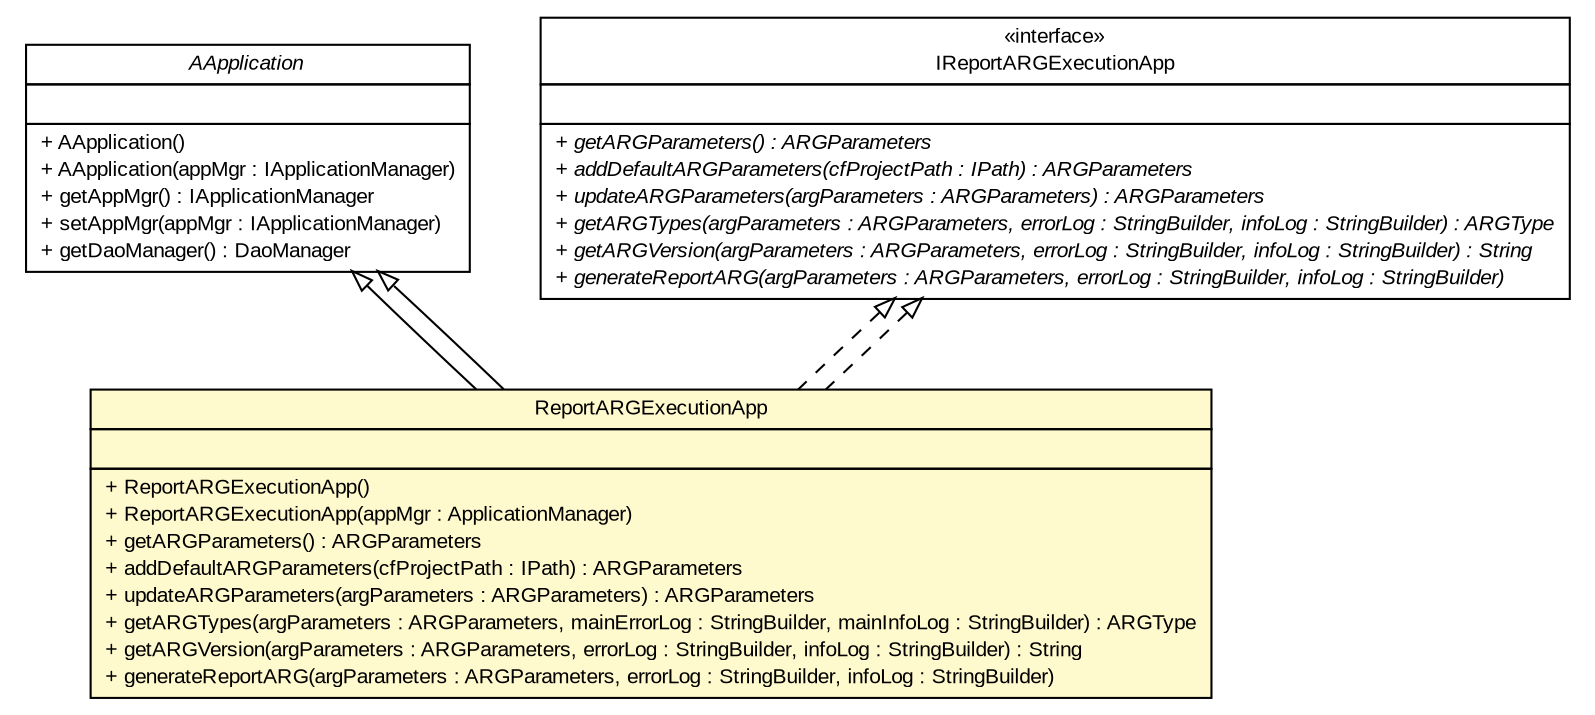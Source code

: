 #!/usr/local/bin/dot
#
# Class diagram 
# Generated by UMLGraph version R5_6-24-gf6e263 (http://www.umlgraph.org/)
#

digraph G {
	edge [fontname="arial",fontsize=10,labelfontname="arial",labelfontsize=10];
	node [fontname="arial",fontsize=10,shape=plaintext];
	nodesep=0.25;
	ranksep=0.5;
	// gov.sandia.cf.application.AApplication
	c375489 [label=<<table title="gov.sandia.cf.application.AApplication" border="0" cellborder="1" cellspacing="0" cellpadding="2" port="p" href="../AApplication.html">
		<tr><td><table border="0" cellspacing="0" cellpadding="1">
<tr><td align="center" balign="center"><font face="arial italic"> AApplication </font></td></tr>
		</table></td></tr>
		<tr><td><table border="0" cellspacing="0" cellpadding="1">
<tr><td align="left" balign="left">  </td></tr>
		</table></td></tr>
		<tr><td><table border="0" cellspacing="0" cellpadding="1">
<tr><td align="left" balign="left"> + AApplication() </td></tr>
<tr><td align="left" balign="left"> + AApplication(appMgr : IApplicationManager) </td></tr>
<tr><td align="left" balign="left"> + getAppMgr() : IApplicationManager </td></tr>
<tr><td align="left" balign="left"> + setAppMgr(appMgr : IApplicationManager) </td></tr>
<tr><td align="left" balign="left"> + getDaoManager() : DaoManager </td></tr>
		</table></td></tr>
		</table>>, URL="../AApplication.html", fontname="arial", fontcolor="black", fontsize=10.0];
	// gov.sandia.cf.application.impl.ReportARGExecutionApp
	c375581 [label=<<table title="gov.sandia.cf.application.impl.ReportARGExecutionApp" border="0" cellborder="1" cellspacing="0" cellpadding="2" port="p" bgcolor="lemonChiffon" href="./ReportARGExecutionApp.html">
		<tr><td><table border="0" cellspacing="0" cellpadding="1">
<tr><td align="center" balign="center"> ReportARGExecutionApp </td></tr>
		</table></td></tr>
		<tr><td><table border="0" cellspacing="0" cellpadding="1">
<tr><td align="left" balign="left">  </td></tr>
		</table></td></tr>
		<tr><td><table border="0" cellspacing="0" cellpadding="1">
<tr><td align="left" balign="left"> + ReportARGExecutionApp() </td></tr>
<tr><td align="left" balign="left"> + ReportARGExecutionApp(appMgr : ApplicationManager) </td></tr>
<tr><td align="left" balign="left"> + getARGParameters() : ARGParameters </td></tr>
<tr><td align="left" balign="left"> + addDefaultARGParameters(cfProjectPath : IPath) : ARGParameters </td></tr>
<tr><td align="left" balign="left"> + updateARGParameters(argParameters : ARGParameters) : ARGParameters </td></tr>
<tr><td align="left" balign="left"> + getARGTypes(argParameters : ARGParameters, mainErrorLog : StringBuilder, mainInfoLog : StringBuilder) : ARGType </td></tr>
<tr><td align="left" balign="left"> + getARGVersion(argParameters : ARGParameters, errorLog : StringBuilder, infoLog : StringBuilder) : String </td></tr>
<tr><td align="left" balign="left"> + generateReportARG(argParameters : ARGParameters, errorLog : StringBuilder, infoLog : StringBuilder) </td></tr>
		</table></td></tr>
		</table>>, URL="./ReportARGExecutionApp.html", fontname="arial", fontcolor="black", fontsize=10.0];
	// gov.sandia.cf.application.IReportARGExecutionApp
	c375593 [label=<<table title="gov.sandia.cf.application.IReportARGExecutionApp" border="0" cellborder="1" cellspacing="0" cellpadding="2" port="p" href="../IReportARGExecutionApp.html">
		<tr><td><table border="0" cellspacing="0" cellpadding="1">
<tr><td align="center" balign="center"> &#171;interface&#187; </td></tr>
<tr><td align="center" balign="center"> IReportARGExecutionApp </td></tr>
		</table></td></tr>
		<tr><td><table border="0" cellspacing="0" cellpadding="1">
<tr><td align="left" balign="left">  </td></tr>
		</table></td></tr>
		<tr><td><table border="0" cellspacing="0" cellpadding="1">
<tr><td align="left" balign="left"><font face="arial italic" point-size="10.0"> + getARGParameters() : ARGParameters </font></td></tr>
<tr><td align="left" balign="left"><font face="arial italic" point-size="10.0"> + addDefaultARGParameters(cfProjectPath : IPath) : ARGParameters </font></td></tr>
<tr><td align="left" balign="left"><font face="arial italic" point-size="10.0"> + updateARGParameters(argParameters : ARGParameters) : ARGParameters </font></td></tr>
<tr><td align="left" balign="left"><font face="arial italic" point-size="10.0"> + getARGTypes(argParameters : ARGParameters, errorLog : StringBuilder, infoLog : StringBuilder) : ARGType </font></td></tr>
<tr><td align="left" balign="left"><font face="arial italic" point-size="10.0"> + getARGVersion(argParameters : ARGParameters, errorLog : StringBuilder, infoLog : StringBuilder) : String </font></td></tr>
<tr><td align="left" balign="left"><font face="arial italic" point-size="10.0"> + generateReportARG(argParameters : ARGParameters, errorLog : StringBuilder, infoLog : StringBuilder) </font></td></tr>
		</table></td></tr>
		</table>>, URL="../IReportARGExecutionApp.html", fontname="arial", fontcolor="black", fontsize=10.0];
	//gov.sandia.cf.application.impl.ReportARGExecutionApp extends gov.sandia.cf.application.AApplication
	c375489:p -> c375581:p [dir=back,arrowtail=empty];
	//gov.sandia.cf.application.impl.ReportARGExecutionApp implements gov.sandia.cf.application.IReportARGExecutionApp
	c375593:p -> c375581:p [dir=back,arrowtail=empty,style=dashed];
	//gov.sandia.cf.application.impl.ReportARGExecutionApp extends gov.sandia.cf.application.AApplication
	c375489:p -> c375581:p [dir=back,arrowtail=empty];
	//gov.sandia.cf.application.impl.ReportARGExecutionApp implements gov.sandia.cf.application.IReportARGExecutionApp
	c375593:p -> c375581:p [dir=back,arrowtail=empty,style=dashed];
}

